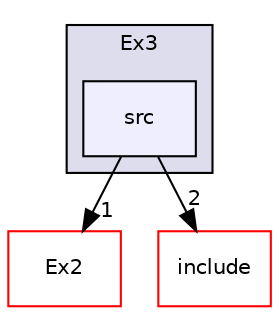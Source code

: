 digraph "/home/travis/build/AliceO2Group/AliceO2/Examples/Ex3/src" {
  bgcolor=transparent;
  compound=true
  node [ fontsize="10", fontname="Helvetica"];
  edge [ labelfontsize="10", labelfontname="Helvetica"];
  subgraph clusterdir_85570e636746d5649ccd8168aece12f6 {
    graph [ bgcolor="#ddddee", pencolor="black", label="Ex3" fontname="Helvetica", fontsize="10", URL="dir_85570e636746d5649ccd8168aece12f6.html"]
  dir_7148b6db5ff8bc66ecb6cb84425b7f3f [shape=box, label="src", style="filled", fillcolor="#eeeeff", pencolor="black", URL="dir_7148b6db5ff8bc66ecb6cb84425b7f3f.html"];
  }
  dir_796c6520f78513947d27220245881da4 [shape=box label="Ex2" color="red" URL="dir_796c6520f78513947d27220245881da4.html"];
  dir_13fbd0bf91a9b41cbfd3b2a7c9bda14f [shape=box label="include" color="red" URL="dir_13fbd0bf91a9b41cbfd3b2a7c9bda14f.html"];
  dir_7148b6db5ff8bc66ecb6cb84425b7f3f->dir_796c6520f78513947d27220245881da4 [headlabel="1", labeldistance=1.5 headhref="dir_000705_000694.html"];
  dir_7148b6db5ff8bc66ecb6cb84425b7f3f->dir_13fbd0bf91a9b41cbfd3b2a7c9bda14f [headlabel="2", labeldistance=1.5 headhref="dir_000705_000698.html"];
}
